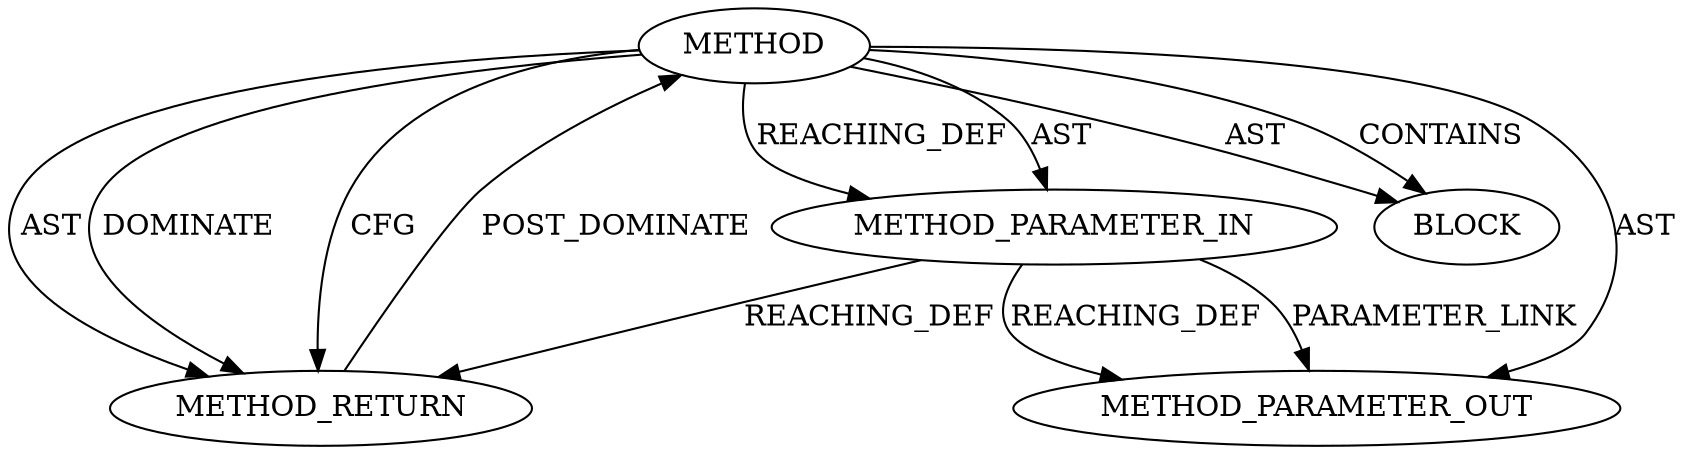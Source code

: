 digraph {
  21424 [label=METHOD_PARAMETER_OUT ORDER=1 CODE="tls_validate_xmit_skb" IS_VARIADIC=false COLUMN_NUMBER=19 LINE_NUMBER=442 TYPE_FULL_NAME="ANY" EVALUATION_STRATEGY="BY_VALUE" INDEX=1 NAME="tls_validate_xmit_skb"]
  5699 [label=METHOD COLUMN_NUMBER=1 LINE_NUMBER=442 COLUMN_NUMBER_END=40 IS_EXTERNAL=false SIGNATURE="ANY EXPORT_SYMBOL_GPL (ANY)" NAME="EXPORT_SYMBOL_GPL" AST_PARENT_TYPE="TYPE_DECL" AST_PARENT_FULL_NAME="tls_device_fallback.c:<global>" ORDER=13 CODE="EXPORT_SYMBOL_GPL(tls_validate_xmit_skb);" FULL_NAME="EXPORT_SYMBOL_GPL" LINE_NUMBER_END=442 FILENAME="tls_device_fallback.c"]
  5702 [label=METHOD_RETURN ORDER=3 CODE="RET" COLUMN_NUMBER=1 LINE_NUMBER=442 TYPE_FULL_NAME="ANY" EVALUATION_STRATEGY="BY_VALUE"]
  5700 [label=METHOD_PARAMETER_IN ORDER=1 CODE="tls_validate_xmit_skb" IS_VARIADIC=false COLUMN_NUMBER=19 LINE_NUMBER=442 TYPE_FULL_NAME="ANY" EVALUATION_STRATEGY="BY_VALUE" INDEX=1 NAME="tls_validate_xmit_skb"]
  5701 [label=BLOCK ORDER=2 ARGUMENT_INDEX=-1 CODE="<empty>" TYPE_FULL_NAME="<empty>"]
  5700 -> 21424 [label=PARAMETER_LINK ]
  5699 -> 5702 [label=DOMINATE ]
  5700 -> 5702 [label=REACHING_DEF VARIABLE="tls_validate_xmit_skb"]
  5699 -> 5702 [label=CFG ]
  5702 -> 5699 [label=POST_DOMINATE ]
  5699 -> 5700 [label=REACHING_DEF VARIABLE=""]
  5699 -> 5701 [label=AST ]
  5700 -> 21424 [label=REACHING_DEF VARIABLE="tls_validate_xmit_skb"]
  5699 -> 5702 [label=AST ]
  5699 -> 5700 [label=AST ]
  5699 -> 21424 [label=AST ]
  5699 -> 5701 [label=CONTAINS ]
}
